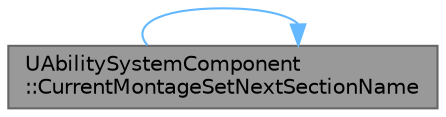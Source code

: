 digraph "UAbilitySystemComponent::CurrentMontageSetNextSectionName"
{
 // INTERACTIVE_SVG=YES
 // LATEX_PDF_SIZE
  bgcolor="transparent";
  edge [fontname=Helvetica,fontsize=10,labelfontname=Helvetica,labelfontsize=10];
  node [fontname=Helvetica,fontsize=10,shape=box,height=0.2,width=0.4];
  rankdir="LR";
  Node1 [id="Node000001",label="UAbilitySystemComponent\l::CurrentMontageSetNextSectionName",height=0.2,width=0.4,color="gray40", fillcolor="grey60", style="filled", fontcolor="black",tooltip="Sets current montages next section name."];
  Node1 -> Node1 [id="edge1_Node000001_Node000001",color="steelblue1",style="solid",tooltip=" "];
}
